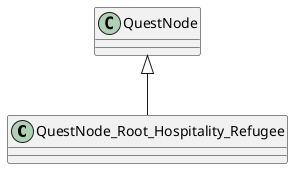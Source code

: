 @startuml
class QuestNode_Root_Hospitality_Refugee {
}
QuestNode <|-- QuestNode_Root_Hospitality_Refugee
@enduml
